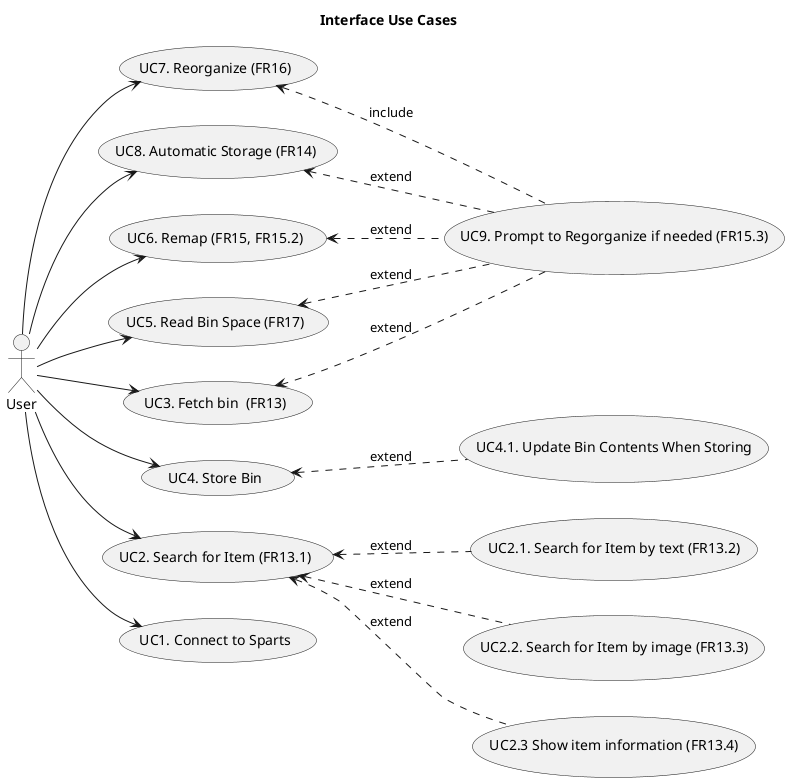 @startuml usecase
left to right direction
title Interface Use Cases
actor User

usecase "UC1. Connect to Sparts" as UC1
usecase "UC2. Search for Item (FR13.1)" as UC2
usecase "UC2.1. Search for Item by text (FR13.2)" as UC2.1
usecase "UC2.2. Search for Item by image (FR13.3)" as UC2.2
usecase "UC2.3 Show item information (FR13.4)" as UC2.3
usecase "UC3. Fetch bin  (FR13)" as UC3
usecase "UC4. Store Bin" as UC4
usecase "UC4.1. Update Bin Contents When Storing" as UC4.1
usecase "UC5. Read Bin Space (FR17)" as UC5
usecase "UC6. Remap (FR15, FR15.2)" as UC6
usecase "UC7. Reorganize (FR16)" as UC7
usecase "UC8. Automatic Storage (FR14)" as UC8
usecase "UC9. Prompt to Regorganize if needed (FR15.3)" as UC9
User --> UC8
User --> UC7
User --> UC6
User --> UC5
User --> UC4
User --> UC3
User --> UC2
User --> UC1

(UC2.1) .u.> (UC2): extend
(UC2.2) .u.> (UC2): extend
(UC2.3) .u.> (UC2): extend
(UC4.1) .u.> (UC4): extend
(UC9) .u.>(UC3):extend
(UC9) .u.>(UC5):extend
(UC9) .u.>(UC6):extend
(UC9) .u.>(UC8):extend
(UC9) .u.>(UC7):include


@enduml